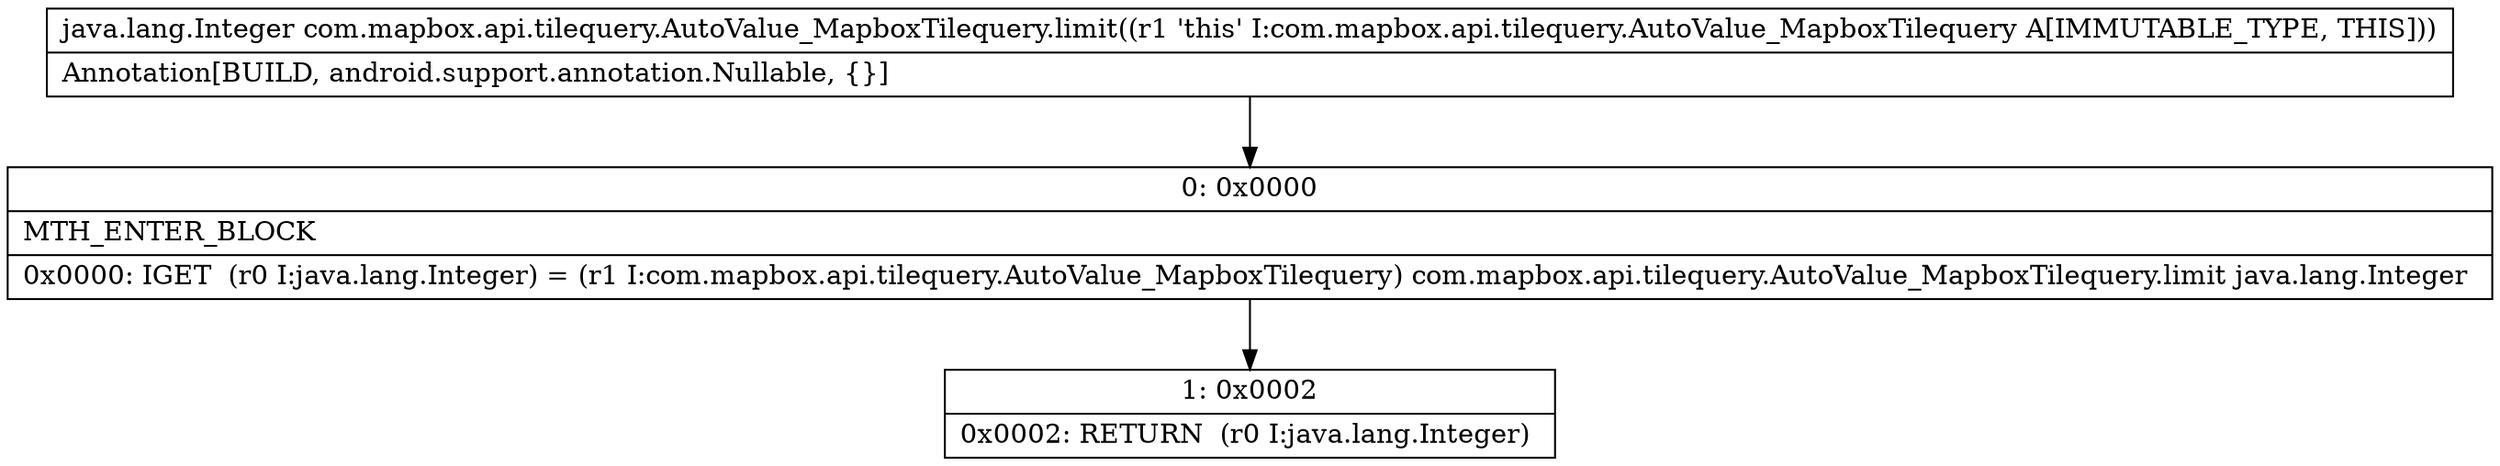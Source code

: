 digraph "CFG forcom.mapbox.api.tilequery.AutoValue_MapboxTilequery.limit()Ljava\/lang\/Integer;" {
Node_0 [shape=record,label="{0\:\ 0x0000|MTH_ENTER_BLOCK\l|0x0000: IGET  (r0 I:java.lang.Integer) = (r1 I:com.mapbox.api.tilequery.AutoValue_MapboxTilequery) com.mapbox.api.tilequery.AutoValue_MapboxTilequery.limit java.lang.Integer \l}"];
Node_1 [shape=record,label="{1\:\ 0x0002|0x0002: RETURN  (r0 I:java.lang.Integer) \l}"];
MethodNode[shape=record,label="{java.lang.Integer com.mapbox.api.tilequery.AutoValue_MapboxTilequery.limit((r1 'this' I:com.mapbox.api.tilequery.AutoValue_MapboxTilequery A[IMMUTABLE_TYPE, THIS]))  | Annotation[BUILD, android.support.annotation.Nullable, \{\}]\l}"];
MethodNode -> Node_0;
Node_0 -> Node_1;
}

